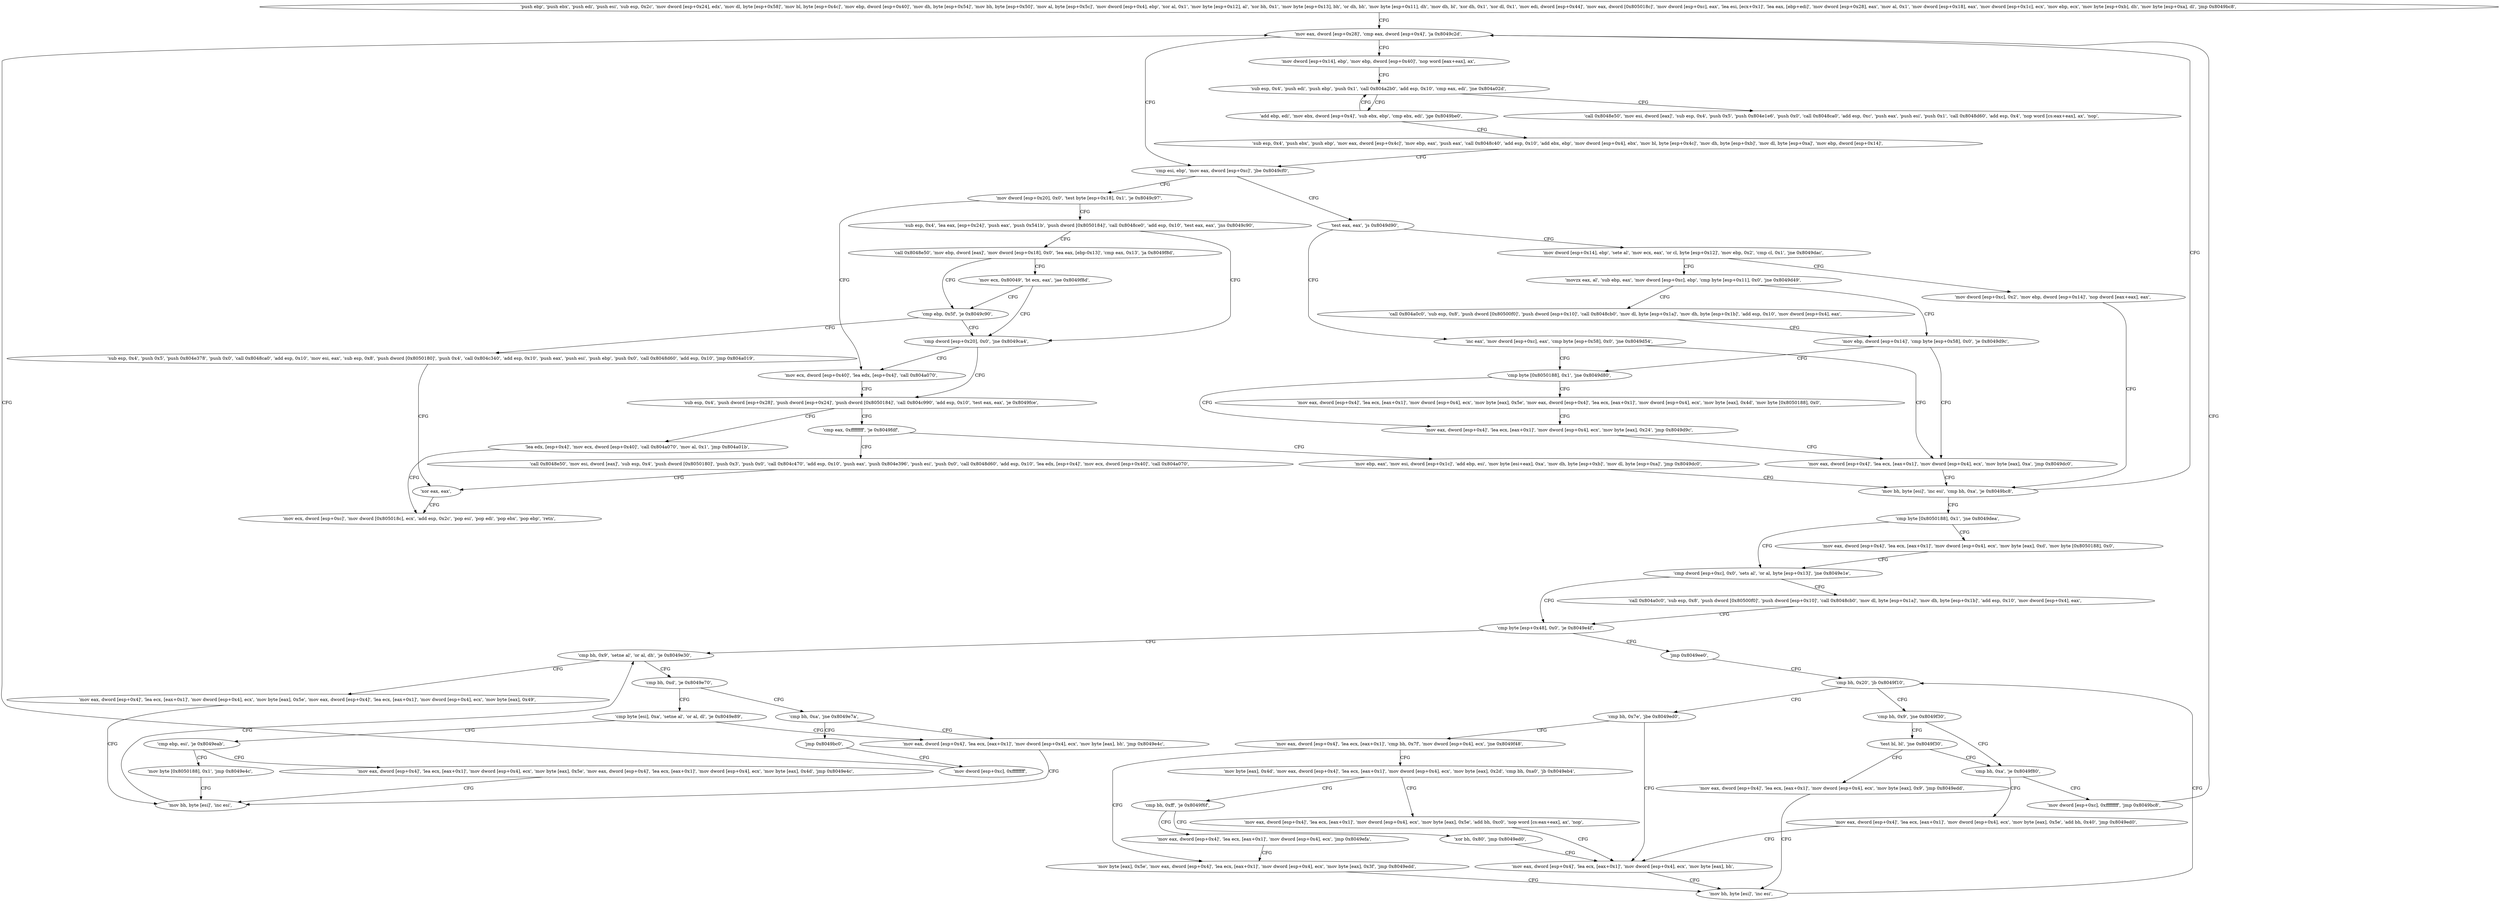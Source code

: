 digraph "func" {
"134519632" [label = "'push ebp', 'push ebx', 'push edi', 'push esi', 'sub esp, 0x2c', 'mov dword [esp+0x24], edx', 'mov dl, byte [esp+0x58]', 'mov bl, byte [esp+0x4c]', 'mov ebp, dword [esp+0x40]', 'mov dh, byte [esp+0x54]', 'mov bh, byte [esp+0x50]', 'mov al, byte [esp+0x5c]', 'mov dword [esp+0x4], ebp', 'xor al, 0x1', 'mov byte [esp+0x12], al', 'xor bh, 0x1', 'mov byte [esp+0x13], bh', 'or dh, bh', 'mov byte [esp+0x11], dh', 'mov dh, bl', 'xor dh, 0x1', 'xor dl, 0x1', 'mov edi, dword [esp+0x44]', 'mov eax, dword [0x805018c]', 'mov dword [esp+0xc], eax', 'lea esi, [ecx+0x1]', 'lea eax, [ebp+edi]', 'mov dword [esp+0x28], eax', 'mov al, 0x1', 'mov dword [esp+0x18], eax', 'mov dword [esp+0x1c], ecx', 'mov ebp, ecx', 'mov byte [esp+0xb], dh', 'mov byte [esp+0xa], dl', 'jmp 0x8049bc8', " ]
"134519752" [label = "'mov eax, dword [esp+0x28]', 'cmp eax, dword [esp+0x4]', 'ja 0x8049c2d', " ]
"134519853" [label = "'cmp esi, ebp', 'mov eax, dword [esp+0xc]', 'jbe 0x8049cf0', " ]
"134519762" [label = "'mov dword [esp+0x14], ebp', 'mov ebp, dword [esp+0x40]', 'nop word [eax+eax], ax', " ]
"134520048" [label = "'test eax, eax', 'js 0x8049d90', " ]
"134519865" [label = "'mov dword [esp+0x20], 0x0', 'test byte [esp+0x18], 0x1', 'je 0x8049c97', " ]
"134519776" [label = "'sub esp, 0x4', 'push edi', 'push ebp', 'push 0x1', 'call 0x804a2b0', 'add esp, 0x10', 'cmp eax, edi', 'jne 0x804a02d', " ]
"134520208" [label = "'inc eax', 'mov dword [esp+0xc], eax', 'cmp byte [esp+0x58], 0x0', 'jne 0x8049d54', " ]
"134520056" [label = "'mov dword [esp+0x14], ebp', 'sete al', 'mov ecx, eax', 'or cl, byte [esp+0x12]', 'mov ebp, 0x2', 'cmp cl, 0x1', 'jne 0x8049dac', " ]
"134519959" [label = "'mov ecx, dword [esp+0x40]', 'lea edx, [esp+0x4]', 'call 0x804a070', " ]
"134519880" [label = "'sub esp, 0x4', 'lea eax, [esp+0x24]', 'push eax', 'push 0x541b', 'push dword [0x8050184]', 'call 0x8048ce0', 'add esp, 0x10', 'test eax, eax', 'jns 0x8049c90', " ]
"134520877" [label = "'call 0x8048e50', 'mov esi, dword [eax]', 'sub esp, 0x4', 'push 0x5', 'push 0x804e1e6', 'push 0x0', 'call 0x8048ca0', 'add esp, 0xc', 'push eax', 'push esi', 'push 0x1', 'call 0x8048d60', 'add esp, 0x4', 'nop word [cs:eax+eax], ax', 'nop', " ]
"134519799" [label = "'add ebp, edi', 'mov ebx, dword [esp+0x4]', 'sub ebx, ebp', 'cmp ebx, edi', 'jge 0x8049be0', " ]
"134519811" [label = "'sub esp, 0x4', 'push ebx', 'push ebp', 'mov eax, dword [esp+0x4c]', 'mov ebp, eax', 'push eax', 'call 0x8048c40', 'add esp, 0x10', 'add ebx, ebp', 'mov dword [esp+0x4], ebx', 'mov bl, byte [esp+0x4c]', 'mov dh, byte [esp+0xb]', 'mov dl, byte [esp+0xa]', 'mov ebp, dword [esp+0x14]', " ]
"134520148" [label = "'cmp byte [0x8050188], 0x1', 'jne 0x8049d80', " ]
"134520220" [label = "'mov eax, dword [esp+0x4]', 'lea ecx, [eax+0x1]', 'mov dword [esp+0x4], ecx', 'mov byte [eax], 0xa', 'jmp 0x8049dc0', " ]
"134520236" [label = "'mov dword [esp+0xc], 0x2', 'mov ebp, dword [esp+0x14]', 'nop dword [eax+eax], eax', " ]
"134520083" [label = "'movzx eax, al', 'sub ebp, eax', 'mov dword [esp+0xc], ebp', 'cmp byte [esp+0x11], 0x0', 'jne 0x8049d49', " ]
"134519972" [label = "'sub esp, 0x4', 'push dword [esp+0x28]', 'push dword [esp+0x24]', 'push dword [0x8050184]', 'call 0x804c990', 'add esp, 0x10', 'test eax, eax', 'je 0x8049fce', " ]
"134519952" [label = "'cmp dword [esp+0x20], 0x0', 'jne 0x8049ca4', " ]
"134519911" [label = "'call 0x8048e50', 'mov ebp, dword [eax]', 'mov dword [esp+0x18], 0x0', 'lea eax, [ebp-0x13]', 'cmp eax, 0x13', 'ja 0x8049f8d', " ]
"134520192" [label = "'mov eax, dword [esp+0x4]', 'lea ecx, [eax+0x1]', 'mov dword [esp+0x4], ecx', 'mov byte [eax], 0x24', 'jmp 0x8049d9c', " ]
"134520157" [label = "'mov eax, dword [esp+0x4]', 'lea ecx, [eax+0x1]', 'mov dword [esp+0x4], ecx', 'mov byte [eax], 0x5e', 'mov eax, dword [esp+0x4]', 'lea ecx, [eax+0x1]', 'mov dword [esp+0x4], ecx', 'mov byte [eax], 0x4d', 'mov byte [0x8050188], 0x0', " ]
"134520256" [label = "'mov bh, byte [esi]', 'inc esi', 'cmp bh, 0xa', 'je 0x8049bc8', " ]
"134520137" [label = "'mov ebp, dword [esp+0x14]', 'cmp byte [esp+0x58], 0x0', 'je 0x8049d9c', " ]
"134520099" [label = "'call 0x804a0c0', 'sub esp, 0x8', 'push dword [0x80500f0]', 'push dword [esp+0x10]', 'call 0x8048cb0', 'mov dl, byte [esp+0x1a]', 'mov dh, byte [esp+0x1b]', 'add esp, 0x10', 'mov dword [esp+0x4], eax', " ]
"134520782" [label = "'lea edx, [esp+0x4]', 'mov ecx, dword [esp+0x40]', 'call 0x804a070', 'mov al, 0x1', 'jmp 0x804a01b', " ]
"134520859" [label = "'mov ecx, dword [esp+0xc]', 'mov dword [0x805018c], ecx', 'add esp, 0x2c', 'pop esi', 'pop edi', 'pop ebx', 'pop ebp', 'retn', " ]
"134520005" [label = "'cmp eax, 0xffffffff', 'je 0x8049fdf', " ]
"134520799" [label = "'call 0x8048e50', 'mov esi, dword [eax]', 'sub esp, 0x4', 'push dword [0x8050180]', 'push 0x3', 'push 0x0', 'call 0x804c470', 'add esp, 0x10', 'push eax', 'push 0x804e396', 'push esi', 'push 0x0', 'call 0x8048d60', 'add esp, 0x10', 'lea edx, [esp+0x4]', 'mov ecx, dword [esp+0x40]', 'call 0x804a070', " ]
"134520014" [label = "'mov ebp, eax', 'mov esi, dword [esp+0x1c]', 'add ebp, esi', 'mov byte [esi+eax], 0xa', 'mov dh, byte [esp+0xb]', 'mov dl, byte [esp+0xa]', 'jmp 0x8049dc0', " ]
"134520717" [label = "'cmp ebp, 0x5f', 'je 0x8049c90', " ]
"134519938" [label = "'mov ecx, 0x80049', 'bt ecx, eax', 'jae 0x8049f8d', " ]
"134520268" [label = "'cmp byte [0x8050188], 0x1', 'jne 0x8049dea', " ]
"134520298" [label = "'cmp dword [esp+0xc], 0x0', 'sets al', 'or al, byte [esp+0x13]', 'jne 0x8049e1e', " ]
"134520277" [label = "'mov eax, dword [esp+0x4]', 'lea ecx, [eax+0x1]', 'mov dword [esp+0x4], ecx', 'mov byte [eax], 0xd', 'mov byte [0x8050188], 0x0', " ]
"134520857" [label = "'xor eax, eax', " ]
"134520726" [label = "'sub esp, 0x4', 'push 0x5', 'push 0x804e378', 'push 0x0', 'call 0x8048ca0', 'add esp, 0x10', 'mov esi, eax', 'sub esp, 0x8', 'push dword [0x8050180]', 'push 0x4', 'call 0x804c340', 'add esp, 0x10', 'push eax', 'push esi', 'push ebp', 'push 0x0', 'call 0x8048d60', 'add esp, 0x10', 'jmp 0x804a019', " ]
"134520350" [label = "'cmp byte [esp+0x48], 0x0', 'je 0x8049e4f', " ]
"134520312" [label = "'call 0x804a0c0', 'sub esp, 0x8', 'push dword [0x80500f0]', 'push dword [esp+0x10]', 'call 0x8048cb0', 'mov dl, byte [esp+0x1a]', 'mov dh, byte [esp+0x1b]', 'add esp, 0x10', 'mov dword [esp+0x4], eax', " ]
"134520399" [label = "'cmp bh, 0x9', 'setne al', 'or al, dh', 'je 0x8049e30', " ]
"134520357" [label = "'jmp 0x8049ee0', " ]
"134520368" [label = "'mov eax, dword [esp+0x4]', 'lea ecx, [eax+0x1]', 'mov dword [esp+0x4], ecx', 'mov byte [eax], 0x5e', 'mov eax, dword [esp+0x4]', 'lea ecx, [eax+0x1]', 'mov dword [esp+0x4], ecx', 'mov byte [eax], 0x49', " ]
"134520409" [label = "'cmp bh, 0xd', 'je 0x8049e70', " ]
"134520544" [label = "'cmp bh, 0x20', 'jb 0x8049f10', " ]
"134520396" [label = "'mov bh, byte [esi]', 'inc esi', " ]
"134520432" [label = "'cmp byte [esi], 0xa', 'setne al', 'or al, dl', 'je 0x8049e89', " ]
"134520414" [label = "'cmp bh, 0xa', 'jne 0x8049e7a', " ]
"134520592" [label = "'cmp bh, 0x9', 'jne 0x8049f30', " ]
"134520549" [label = "'cmp bh, 0x7e', 'jbe 0x8049ed0', " ]
"134520457" [label = "'cmp ebp, esi', 'je 0x8049eab', " ]
"134520442" [label = "'mov eax, dword [esp+0x4]', 'lea ecx, [eax+0x1]', 'mov dword [esp+0x4], ecx', 'mov byte [eax], bh', 'jmp 0x8049e4c', " ]
"134520419" [label = "'jmp 0x8049bc0', " ]
"134520624" [label = "'cmp bh, 0xa', 'je 0x8049f80', " ]
"134520597" [label = "'test bl, bl', 'jne 0x8049f30', " ]
"134520528" [label = "'mov eax, dword [esp+0x4]', 'lea ecx, [eax+0x1]', 'mov dword [esp+0x4], ecx', 'mov byte [eax], bh', " ]
"134520554" [label = "'mov eax, dword [esp+0x4]', 'lea ecx, [eax+0x1]', 'cmp bh, 0x7f', 'mov dword [esp+0x4], ecx', 'jne 0x8049f48', " ]
"134520491" [label = "'mov byte [0x8050188], 0x1', 'jmp 0x8049e4c', " ]
"134520461" [label = "'mov eax, dword [esp+0x4]', 'lea ecx, [eax+0x1]', 'mov dword [esp+0x4], ecx', 'mov byte [eax], 0x5e', 'mov eax, dword [esp+0x4]', 'lea ecx, [eax+0x1]', 'mov dword [esp+0x4], ecx', 'mov byte [eax], 0x4d', 'jmp 0x8049e4c', " ]
"134519744" [label = "'mov dword [esp+0xc], 0xffffffff', " ]
"134520704" [label = "'mov dword [esp+0xc], 0xffffffff', 'jmp 0x8049bc8', " ]
"134520629" [label = "'mov eax, dword [esp+0x4]', 'lea ecx, [eax+0x1]', 'mov dword [esp+0x4], ecx', 'mov byte [eax], 0x5e', 'add bh, 0x40', 'jmp 0x8049ed0', " ]
"134520601" [label = "'mov eax, dword [esp+0x4]', 'lea ecx, [eax+0x1]', 'mov dword [esp+0x4], ecx', 'mov byte [eax], 0x9', 'jmp 0x8049edd', " ]
"134520541" [label = "'mov bh, byte [esi]', 'inc esi', " ]
"134520648" [label = "'mov byte [eax], 0x4d', 'mov eax, dword [esp+0x4]', 'lea ecx, [eax+0x1]', 'mov dword [esp+0x4], ecx', 'mov byte [eax], 0x2d', 'cmp bh, 0xa0', 'jb 0x8049eb4', " ]
"134520570" [label = "'mov byte [eax], 0x5e', 'mov eax, dword [esp+0x4]', 'lea ecx, [eax+0x1]', 'mov dword [esp+0x4], ecx', 'mov byte [eax], 0x3f', 'jmp 0x8049edd', " ]
"134520500" [label = "'mov eax, dword [esp+0x4]', 'lea ecx, [eax+0x1]', 'mov dword [esp+0x4], ecx', 'mov byte [eax], 0x5e', 'add bh, 0xc0', 'nop word [cs:eax+eax], ax', 'nop', " ]
"134520674" [label = "'cmp bh, 0xff', 'je 0x8049f6f', " ]
"134520687" [label = "'mov eax, dword [esp+0x4]', 'lea ecx, [eax+0x1]', 'mov dword [esp+0x4], ecx', 'jmp 0x8049efa', " ]
"134520679" [label = "'xor bh, 0x80', 'jmp 0x8049ed0', " ]
"134519632" -> "134519752" [ label = "CFG" ]
"134519752" -> "134519853" [ label = "CFG" ]
"134519752" -> "134519762" [ label = "CFG" ]
"134519853" -> "134520048" [ label = "CFG" ]
"134519853" -> "134519865" [ label = "CFG" ]
"134519762" -> "134519776" [ label = "CFG" ]
"134520048" -> "134520208" [ label = "CFG" ]
"134520048" -> "134520056" [ label = "CFG" ]
"134519865" -> "134519959" [ label = "CFG" ]
"134519865" -> "134519880" [ label = "CFG" ]
"134519776" -> "134520877" [ label = "CFG" ]
"134519776" -> "134519799" [ label = "CFG" ]
"134520208" -> "134520148" [ label = "CFG" ]
"134520208" -> "134520220" [ label = "CFG" ]
"134520056" -> "134520236" [ label = "CFG" ]
"134520056" -> "134520083" [ label = "CFG" ]
"134519959" -> "134519972" [ label = "CFG" ]
"134519880" -> "134519952" [ label = "CFG" ]
"134519880" -> "134519911" [ label = "CFG" ]
"134519799" -> "134519776" [ label = "CFG" ]
"134519799" -> "134519811" [ label = "CFG" ]
"134519811" -> "134519853" [ label = "CFG" ]
"134520148" -> "134520192" [ label = "CFG" ]
"134520148" -> "134520157" [ label = "CFG" ]
"134520220" -> "134520256" [ label = "CFG" ]
"134520236" -> "134520256" [ label = "CFG" ]
"134520083" -> "134520137" [ label = "CFG" ]
"134520083" -> "134520099" [ label = "CFG" ]
"134519972" -> "134520782" [ label = "CFG" ]
"134519972" -> "134520005" [ label = "CFG" ]
"134519952" -> "134519972" [ label = "CFG" ]
"134519952" -> "134519959" [ label = "CFG" ]
"134519911" -> "134520717" [ label = "CFG" ]
"134519911" -> "134519938" [ label = "CFG" ]
"134520192" -> "134520220" [ label = "CFG" ]
"134520157" -> "134520192" [ label = "CFG" ]
"134520256" -> "134519752" [ label = "CFG" ]
"134520256" -> "134520268" [ label = "CFG" ]
"134520137" -> "134520220" [ label = "CFG" ]
"134520137" -> "134520148" [ label = "CFG" ]
"134520099" -> "134520137" [ label = "CFG" ]
"134520782" -> "134520859" [ label = "CFG" ]
"134520005" -> "134520799" [ label = "CFG" ]
"134520005" -> "134520014" [ label = "CFG" ]
"134520799" -> "134520857" [ label = "CFG" ]
"134520014" -> "134520256" [ label = "CFG" ]
"134520717" -> "134519952" [ label = "CFG" ]
"134520717" -> "134520726" [ label = "CFG" ]
"134519938" -> "134520717" [ label = "CFG" ]
"134519938" -> "134519952" [ label = "CFG" ]
"134520268" -> "134520298" [ label = "CFG" ]
"134520268" -> "134520277" [ label = "CFG" ]
"134520298" -> "134520350" [ label = "CFG" ]
"134520298" -> "134520312" [ label = "CFG" ]
"134520277" -> "134520298" [ label = "CFG" ]
"134520857" -> "134520859" [ label = "CFG" ]
"134520726" -> "134520857" [ label = "CFG" ]
"134520350" -> "134520399" [ label = "CFG" ]
"134520350" -> "134520357" [ label = "CFG" ]
"134520312" -> "134520350" [ label = "CFG" ]
"134520399" -> "134520368" [ label = "CFG" ]
"134520399" -> "134520409" [ label = "CFG" ]
"134520357" -> "134520544" [ label = "CFG" ]
"134520368" -> "134520396" [ label = "CFG" ]
"134520409" -> "134520432" [ label = "CFG" ]
"134520409" -> "134520414" [ label = "CFG" ]
"134520544" -> "134520592" [ label = "CFG" ]
"134520544" -> "134520549" [ label = "CFG" ]
"134520396" -> "134520399" [ label = "CFG" ]
"134520432" -> "134520457" [ label = "CFG" ]
"134520432" -> "134520442" [ label = "CFG" ]
"134520414" -> "134520442" [ label = "CFG" ]
"134520414" -> "134520419" [ label = "CFG" ]
"134520592" -> "134520624" [ label = "CFG" ]
"134520592" -> "134520597" [ label = "CFG" ]
"134520549" -> "134520528" [ label = "CFG" ]
"134520549" -> "134520554" [ label = "CFG" ]
"134520457" -> "134520491" [ label = "CFG" ]
"134520457" -> "134520461" [ label = "CFG" ]
"134520442" -> "134520396" [ label = "CFG" ]
"134520419" -> "134519744" [ label = "CFG" ]
"134520624" -> "134520704" [ label = "CFG" ]
"134520624" -> "134520629" [ label = "CFG" ]
"134520597" -> "134520624" [ label = "CFG" ]
"134520597" -> "134520601" [ label = "CFG" ]
"134520528" -> "134520541" [ label = "CFG" ]
"134520554" -> "134520648" [ label = "CFG" ]
"134520554" -> "134520570" [ label = "CFG" ]
"134520491" -> "134520396" [ label = "CFG" ]
"134520461" -> "134520396" [ label = "CFG" ]
"134519744" -> "134519752" [ label = "CFG" ]
"134520704" -> "134519752" [ label = "CFG" ]
"134520629" -> "134520528" [ label = "CFG" ]
"134520601" -> "134520541" [ label = "CFG" ]
"134520541" -> "134520544" [ label = "CFG" ]
"134520648" -> "134520500" [ label = "CFG" ]
"134520648" -> "134520674" [ label = "CFG" ]
"134520570" -> "134520541" [ label = "CFG" ]
"134520500" -> "134520528" [ label = "CFG" ]
"134520674" -> "134520687" [ label = "CFG" ]
"134520674" -> "134520679" [ label = "CFG" ]
"134520687" -> "134520570" [ label = "CFG" ]
"134520679" -> "134520528" [ label = "CFG" ]
}

